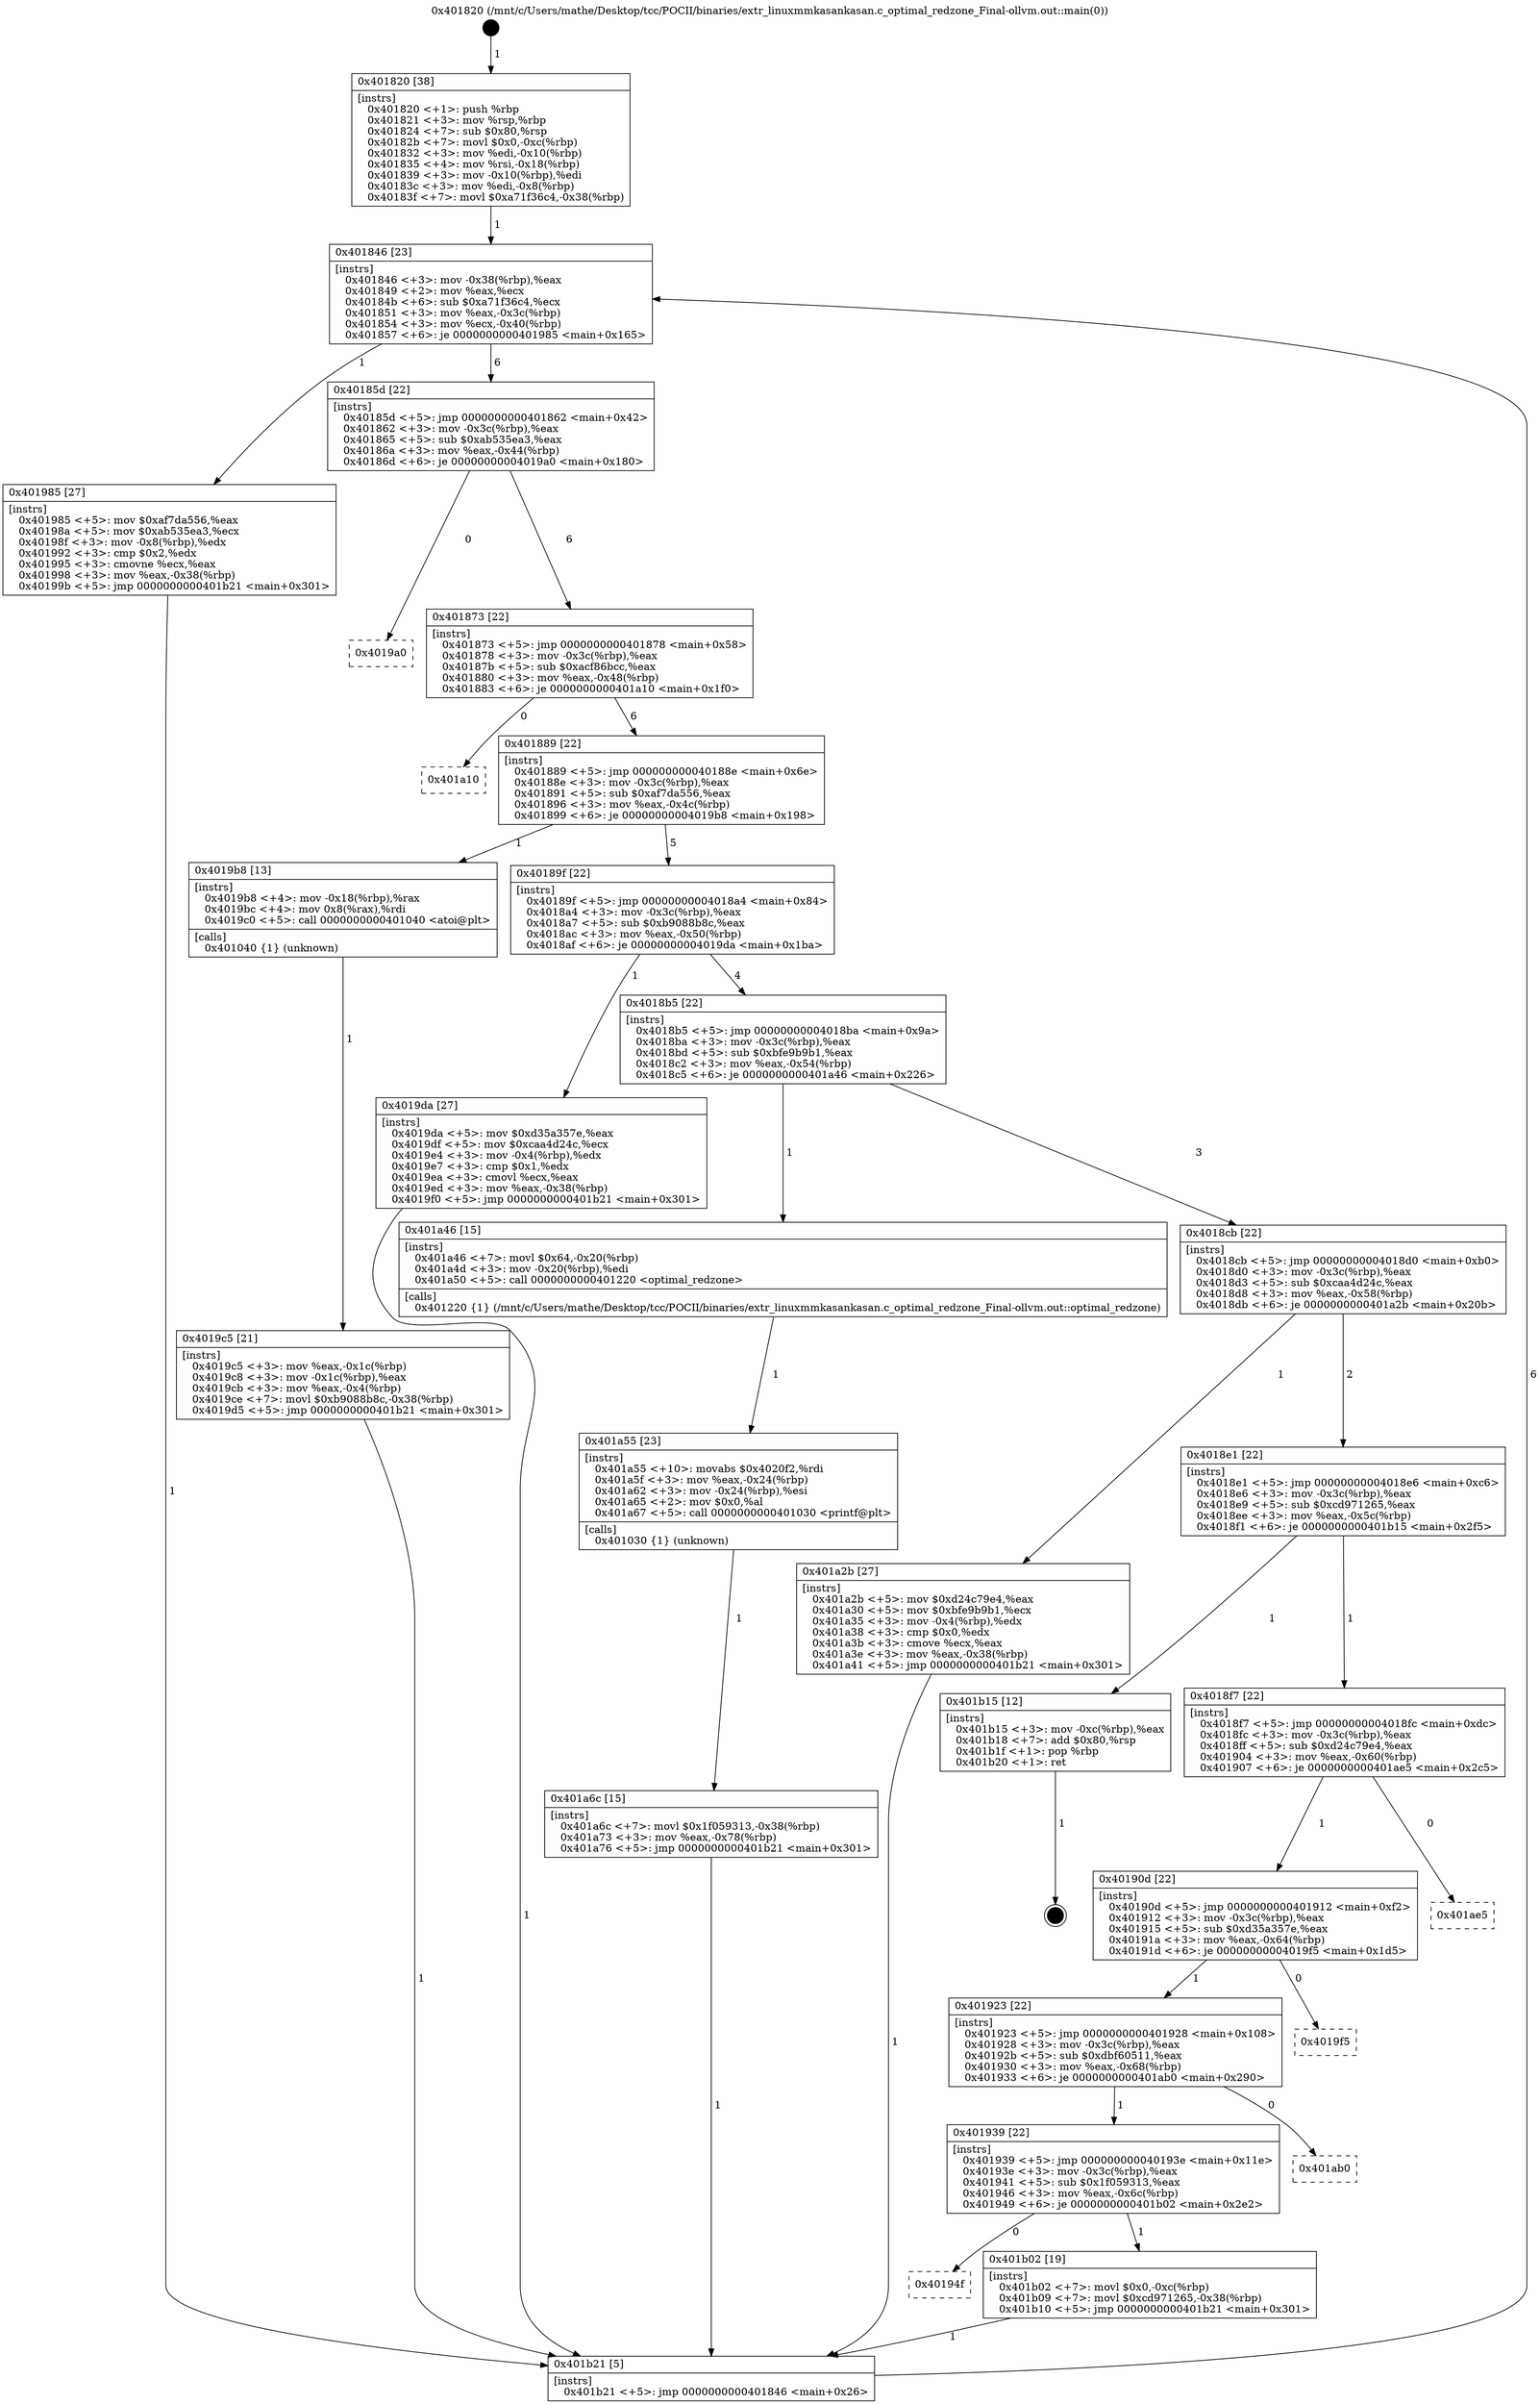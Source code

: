 digraph "0x401820" {
  label = "0x401820 (/mnt/c/Users/mathe/Desktop/tcc/POCII/binaries/extr_linuxmmkasankasan.c_optimal_redzone_Final-ollvm.out::main(0))"
  labelloc = "t"
  node[shape=record]

  Entry [label="",width=0.3,height=0.3,shape=circle,fillcolor=black,style=filled]
  "0x401846" [label="{
     0x401846 [23]\l
     | [instrs]\l
     &nbsp;&nbsp;0x401846 \<+3\>: mov -0x38(%rbp),%eax\l
     &nbsp;&nbsp;0x401849 \<+2\>: mov %eax,%ecx\l
     &nbsp;&nbsp;0x40184b \<+6\>: sub $0xa71f36c4,%ecx\l
     &nbsp;&nbsp;0x401851 \<+3\>: mov %eax,-0x3c(%rbp)\l
     &nbsp;&nbsp;0x401854 \<+3\>: mov %ecx,-0x40(%rbp)\l
     &nbsp;&nbsp;0x401857 \<+6\>: je 0000000000401985 \<main+0x165\>\l
  }"]
  "0x401985" [label="{
     0x401985 [27]\l
     | [instrs]\l
     &nbsp;&nbsp;0x401985 \<+5\>: mov $0xaf7da556,%eax\l
     &nbsp;&nbsp;0x40198a \<+5\>: mov $0xab535ea3,%ecx\l
     &nbsp;&nbsp;0x40198f \<+3\>: mov -0x8(%rbp),%edx\l
     &nbsp;&nbsp;0x401992 \<+3\>: cmp $0x2,%edx\l
     &nbsp;&nbsp;0x401995 \<+3\>: cmovne %ecx,%eax\l
     &nbsp;&nbsp;0x401998 \<+3\>: mov %eax,-0x38(%rbp)\l
     &nbsp;&nbsp;0x40199b \<+5\>: jmp 0000000000401b21 \<main+0x301\>\l
  }"]
  "0x40185d" [label="{
     0x40185d [22]\l
     | [instrs]\l
     &nbsp;&nbsp;0x40185d \<+5\>: jmp 0000000000401862 \<main+0x42\>\l
     &nbsp;&nbsp;0x401862 \<+3\>: mov -0x3c(%rbp),%eax\l
     &nbsp;&nbsp;0x401865 \<+5\>: sub $0xab535ea3,%eax\l
     &nbsp;&nbsp;0x40186a \<+3\>: mov %eax,-0x44(%rbp)\l
     &nbsp;&nbsp;0x40186d \<+6\>: je 00000000004019a0 \<main+0x180\>\l
  }"]
  "0x401b21" [label="{
     0x401b21 [5]\l
     | [instrs]\l
     &nbsp;&nbsp;0x401b21 \<+5\>: jmp 0000000000401846 \<main+0x26\>\l
  }"]
  "0x401820" [label="{
     0x401820 [38]\l
     | [instrs]\l
     &nbsp;&nbsp;0x401820 \<+1\>: push %rbp\l
     &nbsp;&nbsp;0x401821 \<+3\>: mov %rsp,%rbp\l
     &nbsp;&nbsp;0x401824 \<+7\>: sub $0x80,%rsp\l
     &nbsp;&nbsp;0x40182b \<+7\>: movl $0x0,-0xc(%rbp)\l
     &nbsp;&nbsp;0x401832 \<+3\>: mov %edi,-0x10(%rbp)\l
     &nbsp;&nbsp;0x401835 \<+4\>: mov %rsi,-0x18(%rbp)\l
     &nbsp;&nbsp;0x401839 \<+3\>: mov -0x10(%rbp),%edi\l
     &nbsp;&nbsp;0x40183c \<+3\>: mov %edi,-0x8(%rbp)\l
     &nbsp;&nbsp;0x40183f \<+7\>: movl $0xa71f36c4,-0x38(%rbp)\l
  }"]
  Exit [label="",width=0.3,height=0.3,shape=circle,fillcolor=black,style=filled,peripheries=2]
  "0x4019a0" [label="{
     0x4019a0\l
  }", style=dashed]
  "0x401873" [label="{
     0x401873 [22]\l
     | [instrs]\l
     &nbsp;&nbsp;0x401873 \<+5\>: jmp 0000000000401878 \<main+0x58\>\l
     &nbsp;&nbsp;0x401878 \<+3\>: mov -0x3c(%rbp),%eax\l
     &nbsp;&nbsp;0x40187b \<+5\>: sub $0xacf86bcc,%eax\l
     &nbsp;&nbsp;0x401880 \<+3\>: mov %eax,-0x48(%rbp)\l
     &nbsp;&nbsp;0x401883 \<+6\>: je 0000000000401a10 \<main+0x1f0\>\l
  }"]
  "0x40194f" [label="{
     0x40194f\l
  }", style=dashed]
  "0x401a10" [label="{
     0x401a10\l
  }", style=dashed]
  "0x401889" [label="{
     0x401889 [22]\l
     | [instrs]\l
     &nbsp;&nbsp;0x401889 \<+5\>: jmp 000000000040188e \<main+0x6e\>\l
     &nbsp;&nbsp;0x40188e \<+3\>: mov -0x3c(%rbp),%eax\l
     &nbsp;&nbsp;0x401891 \<+5\>: sub $0xaf7da556,%eax\l
     &nbsp;&nbsp;0x401896 \<+3\>: mov %eax,-0x4c(%rbp)\l
     &nbsp;&nbsp;0x401899 \<+6\>: je 00000000004019b8 \<main+0x198\>\l
  }"]
  "0x401b02" [label="{
     0x401b02 [19]\l
     | [instrs]\l
     &nbsp;&nbsp;0x401b02 \<+7\>: movl $0x0,-0xc(%rbp)\l
     &nbsp;&nbsp;0x401b09 \<+7\>: movl $0xcd971265,-0x38(%rbp)\l
     &nbsp;&nbsp;0x401b10 \<+5\>: jmp 0000000000401b21 \<main+0x301\>\l
  }"]
  "0x4019b8" [label="{
     0x4019b8 [13]\l
     | [instrs]\l
     &nbsp;&nbsp;0x4019b8 \<+4\>: mov -0x18(%rbp),%rax\l
     &nbsp;&nbsp;0x4019bc \<+4\>: mov 0x8(%rax),%rdi\l
     &nbsp;&nbsp;0x4019c0 \<+5\>: call 0000000000401040 \<atoi@plt\>\l
     | [calls]\l
     &nbsp;&nbsp;0x401040 \{1\} (unknown)\l
  }"]
  "0x40189f" [label="{
     0x40189f [22]\l
     | [instrs]\l
     &nbsp;&nbsp;0x40189f \<+5\>: jmp 00000000004018a4 \<main+0x84\>\l
     &nbsp;&nbsp;0x4018a4 \<+3\>: mov -0x3c(%rbp),%eax\l
     &nbsp;&nbsp;0x4018a7 \<+5\>: sub $0xb9088b8c,%eax\l
     &nbsp;&nbsp;0x4018ac \<+3\>: mov %eax,-0x50(%rbp)\l
     &nbsp;&nbsp;0x4018af \<+6\>: je 00000000004019da \<main+0x1ba\>\l
  }"]
  "0x4019c5" [label="{
     0x4019c5 [21]\l
     | [instrs]\l
     &nbsp;&nbsp;0x4019c5 \<+3\>: mov %eax,-0x1c(%rbp)\l
     &nbsp;&nbsp;0x4019c8 \<+3\>: mov -0x1c(%rbp),%eax\l
     &nbsp;&nbsp;0x4019cb \<+3\>: mov %eax,-0x4(%rbp)\l
     &nbsp;&nbsp;0x4019ce \<+7\>: movl $0xb9088b8c,-0x38(%rbp)\l
     &nbsp;&nbsp;0x4019d5 \<+5\>: jmp 0000000000401b21 \<main+0x301\>\l
  }"]
  "0x401939" [label="{
     0x401939 [22]\l
     | [instrs]\l
     &nbsp;&nbsp;0x401939 \<+5\>: jmp 000000000040193e \<main+0x11e\>\l
     &nbsp;&nbsp;0x40193e \<+3\>: mov -0x3c(%rbp),%eax\l
     &nbsp;&nbsp;0x401941 \<+5\>: sub $0x1f059313,%eax\l
     &nbsp;&nbsp;0x401946 \<+3\>: mov %eax,-0x6c(%rbp)\l
     &nbsp;&nbsp;0x401949 \<+6\>: je 0000000000401b02 \<main+0x2e2\>\l
  }"]
  "0x4019da" [label="{
     0x4019da [27]\l
     | [instrs]\l
     &nbsp;&nbsp;0x4019da \<+5\>: mov $0xd35a357e,%eax\l
     &nbsp;&nbsp;0x4019df \<+5\>: mov $0xcaa4d24c,%ecx\l
     &nbsp;&nbsp;0x4019e4 \<+3\>: mov -0x4(%rbp),%edx\l
     &nbsp;&nbsp;0x4019e7 \<+3\>: cmp $0x1,%edx\l
     &nbsp;&nbsp;0x4019ea \<+3\>: cmovl %ecx,%eax\l
     &nbsp;&nbsp;0x4019ed \<+3\>: mov %eax,-0x38(%rbp)\l
     &nbsp;&nbsp;0x4019f0 \<+5\>: jmp 0000000000401b21 \<main+0x301\>\l
  }"]
  "0x4018b5" [label="{
     0x4018b5 [22]\l
     | [instrs]\l
     &nbsp;&nbsp;0x4018b5 \<+5\>: jmp 00000000004018ba \<main+0x9a\>\l
     &nbsp;&nbsp;0x4018ba \<+3\>: mov -0x3c(%rbp),%eax\l
     &nbsp;&nbsp;0x4018bd \<+5\>: sub $0xbfe9b9b1,%eax\l
     &nbsp;&nbsp;0x4018c2 \<+3\>: mov %eax,-0x54(%rbp)\l
     &nbsp;&nbsp;0x4018c5 \<+6\>: je 0000000000401a46 \<main+0x226\>\l
  }"]
  "0x401ab0" [label="{
     0x401ab0\l
  }", style=dashed]
  "0x401a46" [label="{
     0x401a46 [15]\l
     | [instrs]\l
     &nbsp;&nbsp;0x401a46 \<+7\>: movl $0x64,-0x20(%rbp)\l
     &nbsp;&nbsp;0x401a4d \<+3\>: mov -0x20(%rbp),%edi\l
     &nbsp;&nbsp;0x401a50 \<+5\>: call 0000000000401220 \<optimal_redzone\>\l
     | [calls]\l
     &nbsp;&nbsp;0x401220 \{1\} (/mnt/c/Users/mathe/Desktop/tcc/POCII/binaries/extr_linuxmmkasankasan.c_optimal_redzone_Final-ollvm.out::optimal_redzone)\l
  }"]
  "0x4018cb" [label="{
     0x4018cb [22]\l
     | [instrs]\l
     &nbsp;&nbsp;0x4018cb \<+5\>: jmp 00000000004018d0 \<main+0xb0\>\l
     &nbsp;&nbsp;0x4018d0 \<+3\>: mov -0x3c(%rbp),%eax\l
     &nbsp;&nbsp;0x4018d3 \<+5\>: sub $0xcaa4d24c,%eax\l
     &nbsp;&nbsp;0x4018d8 \<+3\>: mov %eax,-0x58(%rbp)\l
     &nbsp;&nbsp;0x4018db \<+6\>: je 0000000000401a2b \<main+0x20b\>\l
  }"]
  "0x401923" [label="{
     0x401923 [22]\l
     | [instrs]\l
     &nbsp;&nbsp;0x401923 \<+5\>: jmp 0000000000401928 \<main+0x108\>\l
     &nbsp;&nbsp;0x401928 \<+3\>: mov -0x3c(%rbp),%eax\l
     &nbsp;&nbsp;0x40192b \<+5\>: sub $0xdbf60511,%eax\l
     &nbsp;&nbsp;0x401930 \<+3\>: mov %eax,-0x68(%rbp)\l
     &nbsp;&nbsp;0x401933 \<+6\>: je 0000000000401ab0 \<main+0x290\>\l
  }"]
  "0x401a2b" [label="{
     0x401a2b [27]\l
     | [instrs]\l
     &nbsp;&nbsp;0x401a2b \<+5\>: mov $0xd24c79e4,%eax\l
     &nbsp;&nbsp;0x401a30 \<+5\>: mov $0xbfe9b9b1,%ecx\l
     &nbsp;&nbsp;0x401a35 \<+3\>: mov -0x4(%rbp),%edx\l
     &nbsp;&nbsp;0x401a38 \<+3\>: cmp $0x0,%edx\l
     &nbsp;&nbsp;0x401a3b \<+3\>: cmove %ecx,%eax\l
     &nbsp;&nbsp;0x401a3e \<+3\>: mov %eax,-0x38(%rbp)\l
     &nbsp;&nbsp;0x401a41 \<+5\>: jmp 0000000000401b21 \<main+0x301\>\l
  }"]
  "0x4018e1" [label="{
     0x4018e1 [22]\l
     | [instrs]\l
     &nbsp;&nbsp;0x4018e1 \<+5\>: jmp 00000000004018e6 \<main+0xc6\>\l
     &nbsp;&nbsp;0x4018e6 \<+3\>: mov -0x3c(%rbp),%eax\l
     &nbsp;&nbsp;0x4018e9 \<+5\>: sub $0xcd971265,%eax\l
     &nbsp;&nbsp;0x4018ee \<+3\>: mov %eax,-0x5c(%rbp)\l
     &nbsp;&nbsp;0x4018f1 \<+6\>: je 0000000000401b15 \<main+0x2f5\>\l
  }"]
  "0x401a55" [label="{
     0x401a55 [23]\l
     | [instrs]\l
     &nbsp;&nbsp;0x401a55 \<+10\>: movabs $0x4020f2,%rdi\l
     &nbsp;&nbsp;0x401a5f \<+3\>: mov %eax,-0x24(%rbp)\l
     &nbsp;&nbsp;0x401a62 \<+3\>: mov -0x24(%rbp),%esi\l
     &nbsp;&nbsp;0x401a65 \<+2\>: mov $0x0,%al\l
     &nbsp;&nbsp;0x401a67 \<+5\>: call 0000000000401030 \<printf@plt\>\l
     | [calls]\l
     &nbsp;&nbsp;0x401030 \{1\} (unknown)\l
  }"]
  "0x401a6c" [label="{
     0x401a6c [15]\l
     | [instrs]\l
     &nbsp;&nbsp;0x401a6c \<+7\>: movl $0x1f059313,-0x38(%rbp)\l
     &nbsp;&nbsp;0x401a73 \<+3\>: mov %eax,-0x78(%rbp)\l
     &nbsp;&nbsp;0x401a76 \<+5\>: jmp 0000000000401b21 \<main+0x301\>\l
  }"]
  "0x4019f5" [label="{
     0x4019f5\l
  }", style=dashed]
  "0x401b15" [label="{
     0x401b15 [12]\l
     | [instrs]\l
     &nbsp;&nbsp;0x401b15 \<+3\>: mov -0xc(%rbp),%eax\l
     &nbsp;&nbsp;0x401b18 \<+7\>: add $0x80,%rsp\l
     &nbsp;&nbsp;0x401b1f \<+1\>: pop %rbp\l
     &nbsp;&nbsp;0x401b20 \<+1\>: ret\l
  }"]
  "0x4018f7" [label="{
     0x4018f7 [22]\l
     | [instrs]\l
     &nbsp;&nbsp;0x4018f7 \<+5\>: jmp 00000000004018fc \<main+0xdc\>\l
     &nbsp;&nbsp;0x4018fc \<+3\>: mov -0x3c(%rbp),%eax\l
     &nbsp;&nbsp;0x4018ff \<+5\>: sub $0xd24c79e4,%eax\l
     &nbsp;&nbsp;0x401904 \<+3\>: mov %eax,-0x60(%rbp)\l
     &nbsp;&nbsp;0x401907 \<+6\>: je 0000000000401ae5 \<main+0x2c5\>\l
  }"]
  "0x40190d" [label="{
     0x40190d [22]\l
     | [instrs]\l
     &nbsp;&nbsp;0x40190d \<+5\>: jmp 0000000000401912 \<main+0xf2\>\l
     &nbsp;&nbsp;0x401912 \<+3\>: mov -0x3c(%rbp),%eax\l
     &nbsp;&nbsp;0x401915 \<+5\>: sub $0xd35a357e,%eax\l
     &nbsp;&nbsp;0x40191a \<+3\>: mov %eax,-0x64(%rbp)\l
     &nbsp;&nbsp;0x40191d \<+6\>: je 00000000004019f5 \<main+0x1d5\>\l
  }"]
  "0x401ae5" [label="{
     0x401ae5\l
  }", style=dashed]
  Entry -> "0x401820" [label=" 1"]
  "0x401846" -> "0x401985" [label=" 1"]
  "0x401846" -> "0x40185d" [label=" 6"]
  "0x401985" -> "0x401b21" [label=" 1"]
  "0x401820" -> "0x401846" [label=" 1"]
  "0x401b21" -> "0x401846" [label=" 6"]
  "0x401b15" -> Exit [label=" 1"]
  "0x40185d" -> "0x4019a0" [label=" 0"]
  "0x40185d" -> "0x401873" [label=" 6"]
  "0x401b02" -> "0x401b21" [label=" 1"]
  "0x401873" -> "0x401a10" [label=" 0"]
  "0x401873" -> "0x401889" [label=" 6"]
  "0x401939" -> "0x40194f" [label=" 0"]
  "0x401889" -> "0x4019b8" [label=" 1"]
  "0x401889" -> "0x40189f" [label=" 5"]
  "0x4019b8" -> "0x4019c5" [label=" 1"]
  "0x4019c5" -> "0x401b21" [label=" 1"]
  "0x401939" -> "0x401b02" [label=" 1"]
  "0x40189f" -> "0x4019da" [label=" 1"]
  "0x40189f" -> "0x4018b5" [label=" 4"]
  "0x4019da" -> "0x401b21" [label=" 1"]
  "0x401923" -> "0x401939" [label=" 1"]
  "0x4018b5" -> "0x401a46" [label=" 1"]
  "0x4018b5" -> "0x4018cb" [label=" 3"]
  "0x401923" -> "0x401ab0" [label=" 0"]
  "0x4018cb" -> "0x401a2b" [label=" 1"]
  "0x4018cb" -> "0x4018e1" [label=" 2"]
  "0x401a2b" -> "0x401b21" [label=" 1"]
  "0x401a46" -> "0x401a55" [label=" 1"]
  "0x401a55" -> "0x401a6c" [label=" 1"]
  "0x401a6c" -> "0x401b21" [label=" 1"]
  "0x40190d" -> "0x401923" [label=" 1"]
  "0x4018e1" -> "0x401b15" [label=" 1"]
  "0x4018e1" -> "0x4018f7" [label=" 1"]
  "0x40190d" -> "0x4019f5" [label=" 0"]
  "0x4018f7" -> "0x401ae5" [label=" 0"]
  "0x4018f7" -> "0x40190d" [label=" 1"]
}
